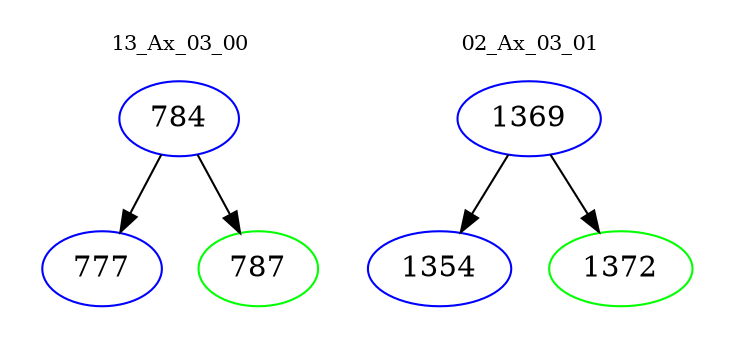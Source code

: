 digraph{
subgraph cluster_0 {
color = white
label = "13_Ax_03_00";
fontsize=10;
T0_784 [label="784", color="blue"]
T0_784 -> T0_777 [color="black"]
T0_777 [label="777", color="blue"]
T0_784 -> T0_787 [color="black"]
T0_787 [label="787", color="green"]
}
subgraph cluster_1 {
color = white
label = "02_Ax_03_01";
fontsize=10;
T1_1369 [label="1369", color="blue"]
T1_1369 -> T1_1354 [color="black"]
T1_1354 [label="1354", color="blue"]
T1_1369 -> T1_1372 [color="black"]
T1_1372 [label="1372", color="green"]
}
}
